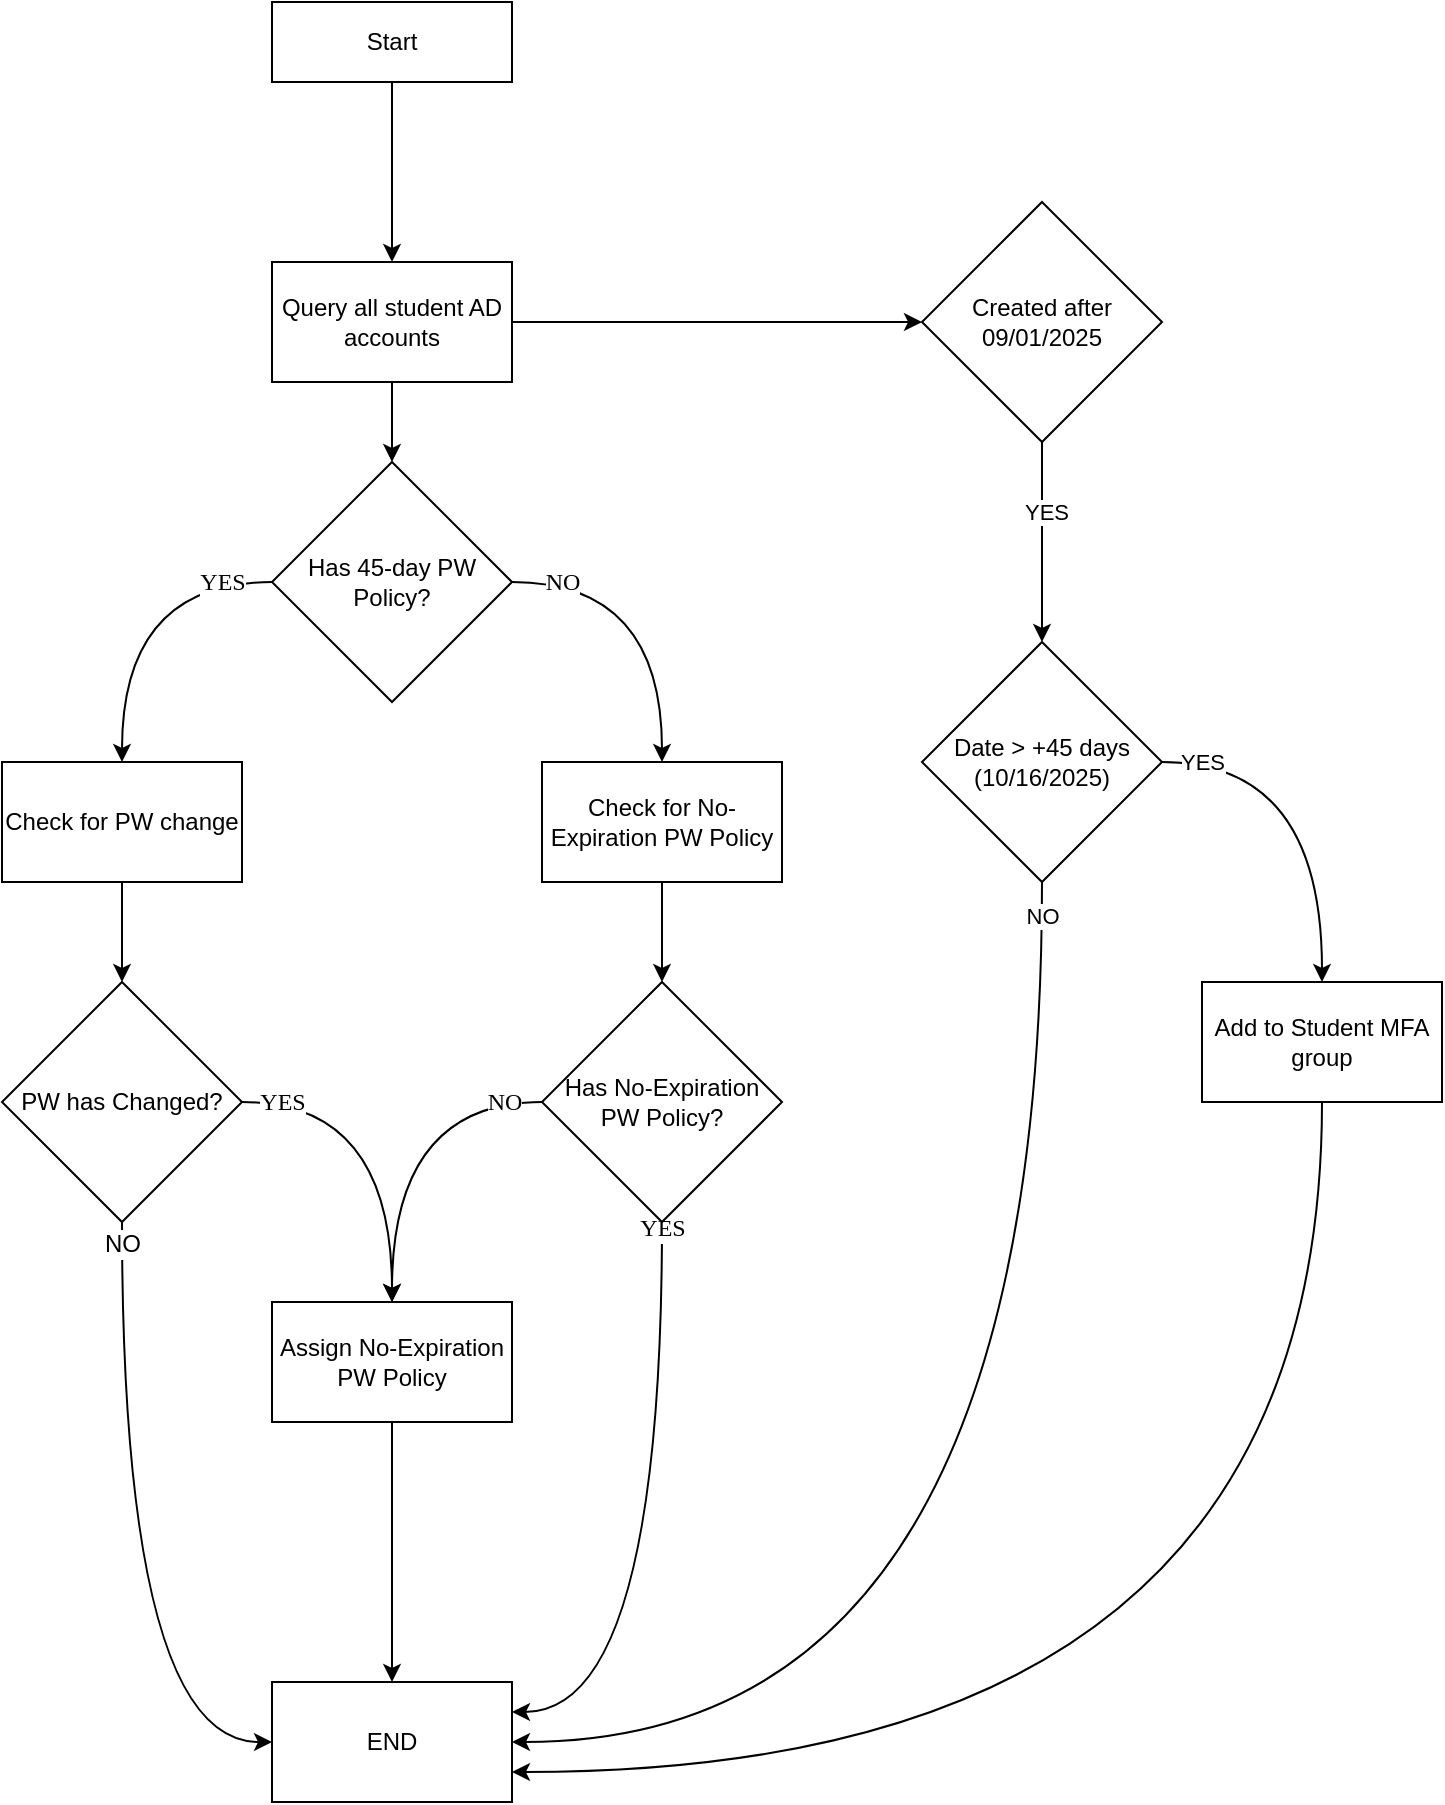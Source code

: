 <mxfile version="28.1.0">
  <diagram name="Page-1" id="EFutKRIC7RBg3wHYcu1j">
    <mxGraphModel dx="985" dy="1215" grid="1" gridSize="10" guides="1" tooltips="1" connect="1" arrows="1" fold="1" page="1" pageScale="1" pageWidth="850" pageHeight="1100" math="0" shadow="0">
      <root>
        <mxCell id="0" />
        <mxCell id="1" parent="0" />
        <mxCell id="FJhBCzEN1oQyKlK9skSU-10" value="" style="edgeStyle=orthogonalEdgeStyle;rounded=0;orthogonalLoop=1;jettySize=auto;html=1;curved=1;" edge="1" parent="1" source="FJhBCzEN1oQyKlK9skSU-1" target="FJhBCzEN1oQyKlK9skSU-2">
          <mxGeometry relative="1" as="geometry" />
        </mxCell>
        <mxCell id="FJhBCzEN1oQyKlK9skSU-1" value="Start" style="rounded=0;whiteSpace=wrap;html=1;" vertex="1" parent="1">
          <mxGeometry x="165" y="30" width="120" height="40" as="geometry" />
        </mxCell>
        <mxCell id="FJhBCzEN1oQyKlK9skSU-11" value="" style="edgeStyle=orthogonalEdgeStyle;rounded=0;orthogonalLoop=1;jettySize=auto;html=1;curved=1;" edge="1" parent="1" source="FJhBCzEN1oQyKlK9skSU-2" target="FJhBCzEN1oQyKlK9skSU-3">
          <mxGeometry relative="1" as="geometry" />
        </mxCell>
        <mxCell id="FJhBCzEN1oQyKlK9skSU-45" value="" style="edgeStyle=orthogonalEdgeStyle;shape=connector;curved=1;rounded=0;orthogonalLoop=1;jettySize=auto;html=1;strokeColor=default;align=center;verticalAlign=middle;fontFamily=Helvetica;fontSize=11;fontColor=default;labelBackgroundColor=default;endArrow=classic;" edge="1" parent="1" source="FJhBCzEN1oQyKlK9skSU-2" target="FJhBCzEN1oQyKlK9skSU-44">
          <mxGeometry relative="1" as="geometry" />
        </mxCell>
        <mxCell id="FJhBCzEN1oQyKlK9skSU-2" value="Query all student AD accounts" style="rounded=0;whiteSpace=wrap;html=1;" vertex="1" parent="1">
          <mxGeometry x="165" y="160" width="120" height="60" as="geometry" />
        </mxCell>
        <mxCell id="FJhBCzEN1oQyKlK9skSU-6" style="edgeStyle=orthogonalEdgeStyle;rounded=0;orthogonalLoop=1;jettySize=auto;html=1;entryX=0.5;entryY=0;entryDx=0;entryDy=0;flowAnimation=0;curved=1;" edge="1" parent="1" source="FJhBCzEN1oQyKlK9skSU-3" target="FJhBCzEN1oQyKlK9skSU-5">
          <mxGeometry relative="1" as="geometry" />
        </mxCell>
        <mxCell id="FJhBCzEN1oQyKlK9skSU-7" value="&lt;font style=&quot;font-size: 12px;&quot; face=&quot;Verdana&quot;&gt;YES&lt;/font&gt;" style="edgeLabel;html=1;align=center;verticalAlign=middle;resizable=0;points=[];" vertex="1" connectable="0" parent="FJhBCzEN1oQyKlK9skSU-6">
          <mxGeometry x="-0.236" y="15" relative="1" as="geometry">
            <mxPoint x="38" y="-15" as="offset" />
          </mxGeometry>
        </mxCell>
        <mxCell id="FJhBCzEN1oQyKlK9skSU-19" value="" style="edgeStyle=orthogonalEdgeStyle;shape=connector;curved=1;rounded=0;orthogonalLoop=1;jettySize=auto;html=1;strokeColor=default;align=center;verticalAlign=middle;fontFamily=Verdana;fontSize=12;fontColor=default;labelBackgroundColor=default;endArrow=classic;entryX=0.5;entryY=0;entryDx=0;entryDy=0;exitX=1;exitY=0.5;exitDx=0;exitDy=0;" edge="1" parent="1" source="FJhBCzEN1oQyKlK9skSU-3" target="FJhBCzEN1oQyKlK9skSU-31">
          <mxGeometry relative="1" as="geometry">
            <mxPoint x="270" y="430" as="targetPoint" />
          </mxGeometry>
        </mxCell>
        <mxCell id="FJhBCzEN1oQyKlK9skSU-22" value="NO" style="edgeLabel;html=1;align=center;verticalAlign=middle;resizable=0;points=[];fontFamily=Verdana;fontSize=12;fontColor=default;labelBackgroundColor=default;fillColor=none;gradientColor=none;" vertex="1" connectable="0" parent="FJhBCzEN1oQyKlK9skSU-19">
          <mxGeometry x="-0.202" y="-24" relative="1" as="geometry">
            <mxPoint x="-41" y="-24" as="offset" />
          </mxGeometry>
        </mxCell>
        <mxCell id="FJhBCzEN1oQyKlK9skSU-3" value="Has 45-day PW Policy?" style="rhombus;whiteSpace=wrap;html=1;" vertex="1" parent="1">
          <mxGeometry x="165" y="260" width="120" height="120" as="geometry" />
        </mxCell>
        <mxCell id="FJhBCzEN1oQyKlK9skSU-9" value="" style="edgeStyle=orthogonalEdgeStyle;rounded=0;orthogonalLoop=1;jettySize=auto;html=1;" edge="1" parent="1" source="FJhBCzEN1oQyKlK9skSU-5" target="FJhBCzEN1oQyKlK9skSU-8">
          <mxGeometry relative="1" as="geometry" />
        </mxCell>
        <mxCell id="FJhBCzEN1oQyKlK9skSU-5" value="Check for PW change" style="rounded=0;whiteSpace=wrap;html=1;" vertex="1" parent="1">
          <mxGeometry x="30" y="410" width="120" height="60" as="geometry" />
        </mxCell>
        <mxCell id="FJhBCzEN1oQyKlK9skSU-16" value="" style="edgeStyle=orthogonalEdgeStyle;rounded=0;orthogonalLoop=1;jettySize=auto;html=1;fontFamily=Verdana;fontSize=12;fontColor=default;labelBackgroundColor=default;resizable=0;curved=1;strokeColor=default;align=center;verticalAlign=middle;endArrow=classic;exitX=0.5;exitY=1;exitDx=0;exitDy=0;entryX=0;entryY=0.5;entryDx=0;entryDy=0;" edge="1" parent="1" source="FJhBCzEN1oQyKlK9skSU-8" target="FJhBCzEN1oQyKlK9skSU-43">
          <mxGeometry relative="1" as="geometry">
            <mxPoint x="185" y="910" as="targetPoint" />
            <Array as="points">
              <mxPoint x="90" y="900" />
            </Array>
          </mxGeometry>
        </mxCell>
        <mxCell id="FJhBCzEN1oQyKlK9skSU-42" value="NO" style="edgeLabel;html=1;align=center;verticalAlign=middle;resizable=0;points=[];fontFamily=Helvetica;fontSize=12;fontColor=default;labelBackgroundColor=default;fillColor=none;gradientColor=none;" vertex="1" connectable="0" parent="FJhBCzEN1oQyKlK9skSU-16">
          <mxGeometry x="-0.386" y="4" relative="1" as="geometry">
            <mxPoint x="-4" y="-92" as="offset" />
          </mxGeometry>
        </mxCell>
        <mxCell id="FJhBCzEN1oQyKlK9skSU-26" style="edgeStyle=orthogonalEdgeStyle;shape=connector;curved=1;rounded=0;orthogonalLoop=1;jettySize=auto;html=1;exitX=1;exitY=0.5;exitDx=0;exitDy=0;entryX=0.5;entryY=0;entryDx=0;entryDy=0;strokeColor=default;align=center;verticalAlign=middle;fontFamily=Verdana;fontSize=12;fontColor=default;labelBackgroundColor=default;endArrow=classic;" edge="1" parent="1" source="FJhBCzEN1oQyKlK9skSU-8" target="FJhBCzEN1oQyKlK9skSU-12">
          <mxGeometry relative="1" as="geometry" />
        </mxCell>
        <mxCell id="FJhBCzEN1oQyKlK9skSU-27" value="YES" style="edgeLabel;html=1;align=center;verticalAlign=middle;resizable=0;points=[];fontFamily=Verdana;fontSize=12;fontColor=default;labelBackgroundColor=default;fillColor=none;gradientColor=none;" vertex="1" connectable="0" parent="FJhBCzEN1oQyKlK9skSU-26">
          <mxGeometry x="-0.571" y="-6" relative="1" as="geometry">
            <mxPoint x="-18" y="-6" as="offset" />
          </mxGeometry>
        </mxCell>
        <mxCell id="FJhBCzEN1oQyKlK9skSU-8" value="&lt;div&gt;PW has Changed?&lt;/div&gt;" style="rhombus;whiteSpace=wrap;html=1;rounded=0;strokeColor=default;align=center;verticalAlign=middle;fontFamily=Helvetica;fontSize=12;fontColor=default;fillColor=default;" vertex="1" parent="1">
          <mxGeometry x="30" y="520" width="120" height="120" as="geometry" />
        </mxCell>
        <mxCell id="FJhBCzEN1oQyKlK9skSU-33" style="edgeStyle=orthogonalEdgeStyle;shape=connector;curved=1;rounded=0;orthogonalLoop=1;jettySize=auto;html=1;exitX=0.5;exitY=1;exitDx=0;exitDy=0;entryX=0.5;entryY=0;entryDx=0;entryDy=0;strokeColor=default;align=center;verticalAlign=middle;fontFamily=Verdana;fontSize=12;fontColor=default;labelBackgroundColor=default;endArrow=classic;" edge="1" parent="1" source="FJhBCzEN1oQyKlK9skSU-12" target="FJhBCzEN1oQyKlK9skSU-43">
          <mxGeometry relative="1" as="geometry">
            <mxPoint x="225" y="870" as="targetPoint" />
          </mxGeometry>
        </mxCell>
        <mxCell id="FJhBCzEN1oQyKlK9skSU-12" value="Assign No-Expiration PW Policy" style="whiteSpace=wrap;html=1;rounded=0;" vertex="1" parent="1">
          <mxGeometry x="165" y="680" width="120" height="60" as="geometry" />
        </mxCell>
        <mxCell id="FJhBCzEN1oQyKlK9skSU-25" style="edgeStyle=orthogonalEdgeStyle;shape=connector;curved=1;rounded=0;orthogonalLoop=1;jettySize=auto;html=1;exitX=0;exitY=0.5;exitDx=0;exitDy=0;strokeColor=default;align=center;verticalAlign=middle;fontFamily=Verdana;fontSize=12;fontColor=default;labelBackgroundColor=default;endArrow=classic;" edge="1" parent="1" source="FJhBCzEN1oQyKlK9skSU-20" target="FJhBCzEN1oQyKlK9skSU-12">
          <mxGeometry relative="1" as="geometry" />
        </mxCell>
        <mxCell id="FJhBCzEN1oQyKlK9skSU-28" value="NO" style="edgeLabel;html=1;align=center;verticalAlign=middle;resizable=0;points=[];fontFamily=Verdana;fontSize=12;fontColor=default;labelBackgroundColor=default;fillColor=none;gradientColor=none;" vertex="1" connectable="0" parent="FJhBCzEN1oQyKlK9skSU-25">
          <mxGeometry x="-0.41" y="9" relative="1" as="geometry">
            <mxPoint x="32" y="-9" as="offset" />
          </mxGeometry>
        </mxCell>
        <mxCell id="FJhBCzEN1oQyKlK9skSU-29" style="edgeStyle=orthogonalEdgeStyle;shape=connector;curved=1;rounded=0;orthogonalLoop=1;jettySize=auto;html=1;exitX=0.5;exitY=1;exitDx=0;exitDy=0;entryX=1;entryY=0.25;entryDx=0;entryDy=0;strokeColor=default;align=center;verticalAlign=middle;fontFamily=Verdana;fontSize=12;fontColor=default;labelBackgroundColor=default;endArrow=classic;" edge="1" parent="1" source="FJhBCzEN1oQyKlK9skSU-20" target="FJhBCzEN1oQyKlK9skSU-43">
          <mxGeometry relative="1" as="geometry">
            <mxPoint x="265" y="910" as="targetPoint" />
          </mxGeometry>
        </mxCell>
        <mxCell id="FJhBCzEN1oQyKlK9skSU-30" value="YES" style="edgeLabel;html=1;align=center;verticalAlign=middle;resizable=0;points=[];fontFamily=Verdana;fontSize=12;fontColor=default;labelBackgroundColor=default;fillColor=none;gradientColor=none;" vertex="1" connectable="0" parent="FJhBCzEN1oQyKlK9skSU-29">
          <mxGeometry x="-0.281" y="-34" relative="1" as="geometry">
            <mxPoint x="34" y="-112" as="offset" />
          </mxGeometry>
        </mxCell>
        <mxCell id="FJhBCzEN1oQyKlK9skSU-20" value="Has No-Expiration PW Policy?" style="rhombus;whiteSpace=wrap;html=1;" vertex="1" parent="1">
          <mxGeometry x="300" y="520" width="120" height="120" as="geometry" />
        </mxCell>
        <mxCell id="FJhBCzEN1oQyKlK9skSU-32" style="edgeStyle=orthogonalEdgeStyle;shape=connector;curved=1;rounded=0;orthogonalLoop=1;jettySize=auto;html=1;exitX=0.5;exitY=1;exitDx=0;exitDy=0;entryX=0.5;entryY=0;entryDx=0;entryDy=0;strokeColor=default;align=center;verticalAlign=middle;fontFamily=Verdana;fontSize=12;fontColor=default;labelBackgroundColor=default;endArrow=classic;" edge="1" parent="1" source="FJhBCzEN1oQyKlK9skSU-31" target="FJhBCzEN1oQyKlK9skSU-20">
          <mxGeometry relative="1" as="geometry" />
        </mxCell>
        <mxCell id="FJhBCzEN1oQyKlK9skSU-31" value="Check for No-Expiration PW Policy" style="rounded=0;whiteSpace=wrap;html=1;" vertex="1" parent="1">
          <mxGeometry x="300" y="410" width="120" height="60" as="geometry" />
        </mxCell>
        <mxCell id="FJhBCzEN1oQyKlK9skSU-43" value="END" style="rounded=0;whiteSpace=wrap;html=1;align=center;verticalAlign=middle;fontFamily=Helvetica;fontSize=12;fontColor=default;labelBackgroundColor=default;resizable=0;fillColor=default;gradientColor=none;strokeColor=default;" vertex="1" parent="1">
          <mxGeometry x="165" y="870" width="120" height="60" as="geometry" />
        </mxCell>
        <mxCell id="FJhBCzEN1oQyKlK9skSU-47" value="" style="edgeStyle=orthogonalEdgeStyle;shape=connector;curved=1;rounded=0;orthogonalLoop=1;jettySize=auto;html=1;strokeColor=default;align=center;verticalAlign=middle;fontFamily=Helvetica;fontSize=11;fontColor=default;labelBackgroundColor=default;endArrow=classic;exitX=1;exitY=0.5;exitDx=0;exitDy=0;" edge="1" parent="1" source="FJhBCzEN1oQyKlK9skSU-50" target="FJhBCzEN1oQyKlK9skSU-46">
          <mxGeometry relative="1" as="geometry" />
        </mxCell>
        <mxCell id="FJhBCzEN1oQyKlK9skSU-48" value="YES" style="edgeLabel;html=1;align=center;verticalAlign=middle;resizable=0;points=[];fontFamily=Helvetica;fontSize=11;fontColor=default;labelBackgroundColor=default;fillColor=none;gradientColor=none;" vertex="1" connectable="0" parent="FJhBCzEN1oQyKlK9skSU-47">
          <mxGeometry relative="1" as="geometry">
            <mxPoint x="-60" y="-15" as="offset" />
          </mxGeometry>
        </mxCell>
        <mxCell id="FJhBCzEN1oQyKlK9skSU-51" value="" style="edgeStyle=orthogonalEdgeStyle;shape=connector;curved=1;rounded=0;orthogonalLoop=1;jettySize=auto;html=1;strokeColor=default;align=center;verticalAlign=middle;fontFamily=Helvetica;fontSize=11;fontColor=default;labelBackgroundColor=default;endArrow=classic;" edge="1" parent="1" source="FJhBCzEN1oQyKlK9skSU-44" target="FJhBCzEN1oQyKlK9skSU-50">
          <mxGeometry relative="1" as="geometry" />
        </mxCell>
        <mxCell id="FJhBCzEN1oQyKlK9skSU-52" value="YES" style="edgeLabel;html=1;align=center;verticalAlign=middle;resizable=0;points=[];fontFamily=Helvetica;fontSize=11;fontColor=default;labelBackgroundColor=default;fillColor=none;gradientColor=none;" vertex="1" connectable="0" parent="FJhBCzEN1oQyKlK9skSU-51">
          <mxGeometry x="-0.3" y="2" relative="1" as="geometry">
            <mxPoint as="offset" />
          </mxGeometry>
        </mxCell>
        <mxCell id="FJhBCzEN1oQyKlK9skSU-44" value="Created after&lt;br&gt;09/01/2025" style="rhombus;whiteSpace=wrap;html=1;rounded=0;" vertex="1" parent="1">
          <mxGeometry x="490" y="130" width="120" height="120" as="geometry" />
        </mxCell>
        <mxCell id="FJhBCzEN1oQyKlK9skSU-49" style="edgeStyle=orthogonalEdgeStyle;shape=connector;curved=1;rounded=0;orthogonalLoop=1;jettySize=auto;html=1;exitX=0.5;exitY=1;exitDx=0;exitDy=0;entryX=1;entryY=0.75;entryDx=0;entryDy=0;strokeColor=default;align=center;verticalAlign=middle;fontFamily=Helvetica;fontSize=11;fontColor=default;labelBackgroundColor=default;endArrow=classic;" edge="1" parent="1" source="FJhBCzEN1oQyKlK9skSU-46" target="FJhBCzEN1oQyKlK9skSU-43">
          <mxGeometry relative="1" as="geometry" />
        </mxCell>
        <mxCell id="FJhBCzEN1oQyKlK9skSU-46" value="Add to Student MFA group" style="whiteSpace=wrap;html=1;rounded=0;" vertex="1" parent="1">
          <mxGeometry x="630" y="520" width="120" height="60" as="geometry" />
        </mxCell>
        <mxCell id="FJhBCzEN1oQyKlK9skSU-53" style="edgeStyle=orthogonalEdgeStyle;shape=connector;curved=1;rounded=0;orthogonalLoop=1;jettySize=auto;html=1;exitX=0.5;exitY=1;exitDx=0;exitDy=0;entryX=1;entryY=0.5;entryDx=0;entryDy=0;strokeColor=default;align=center;verticalAlign=middle;fontFamily=Helvetica;fontSize=11;fontColor=default;labelBackgroundColor=default;endArrow=classic;" edge="1" parent="1" source="FJhBCzEN1oQyKlK9skSU-50" target="FJhBCzEN1oQyKlK9skSU-43">
          <mxGeometry relative="1" as="geometry" />
        </mxCell>
        <mxCell id="FJhBCzEN1oQyKlK9skSU-54" value="NO" style="edgeLabel;html=1;align=center;verticalAlign=middle;resizable=0;points=[];fontFamily=Helvetica;fontSize=11;fontColor=default;labelBackgroundColor=default;fillColor=none;gradientColor=none;" vertex="1" connectable="0" parent="FJhBCzEN1oQyKlK9skSU-53">
          <mxGeometry x="-0.623" y="-3" relative="1" as="geometry">
            <mxPoint x="3" y="-114" as="offset" />
          </mxGeometry>
        </mxCell>
        <mxCell id="FJhBCzEN1oQyKlK9skSU-50" value="Date &amp;gt;&amp;nbsp;+45 days&lt;br&gt;(10/16/2025)" style="rhombus;whiteSpace=wrap;html=1;rounded=0;" vertex="1" parent="1">
          <mxGeometry x="490" y="350" width="120" height="120" as="geometry" />
        </mxCell>
      </root>
    </mxGraphModel>
  </diagram>
</mxfile>

